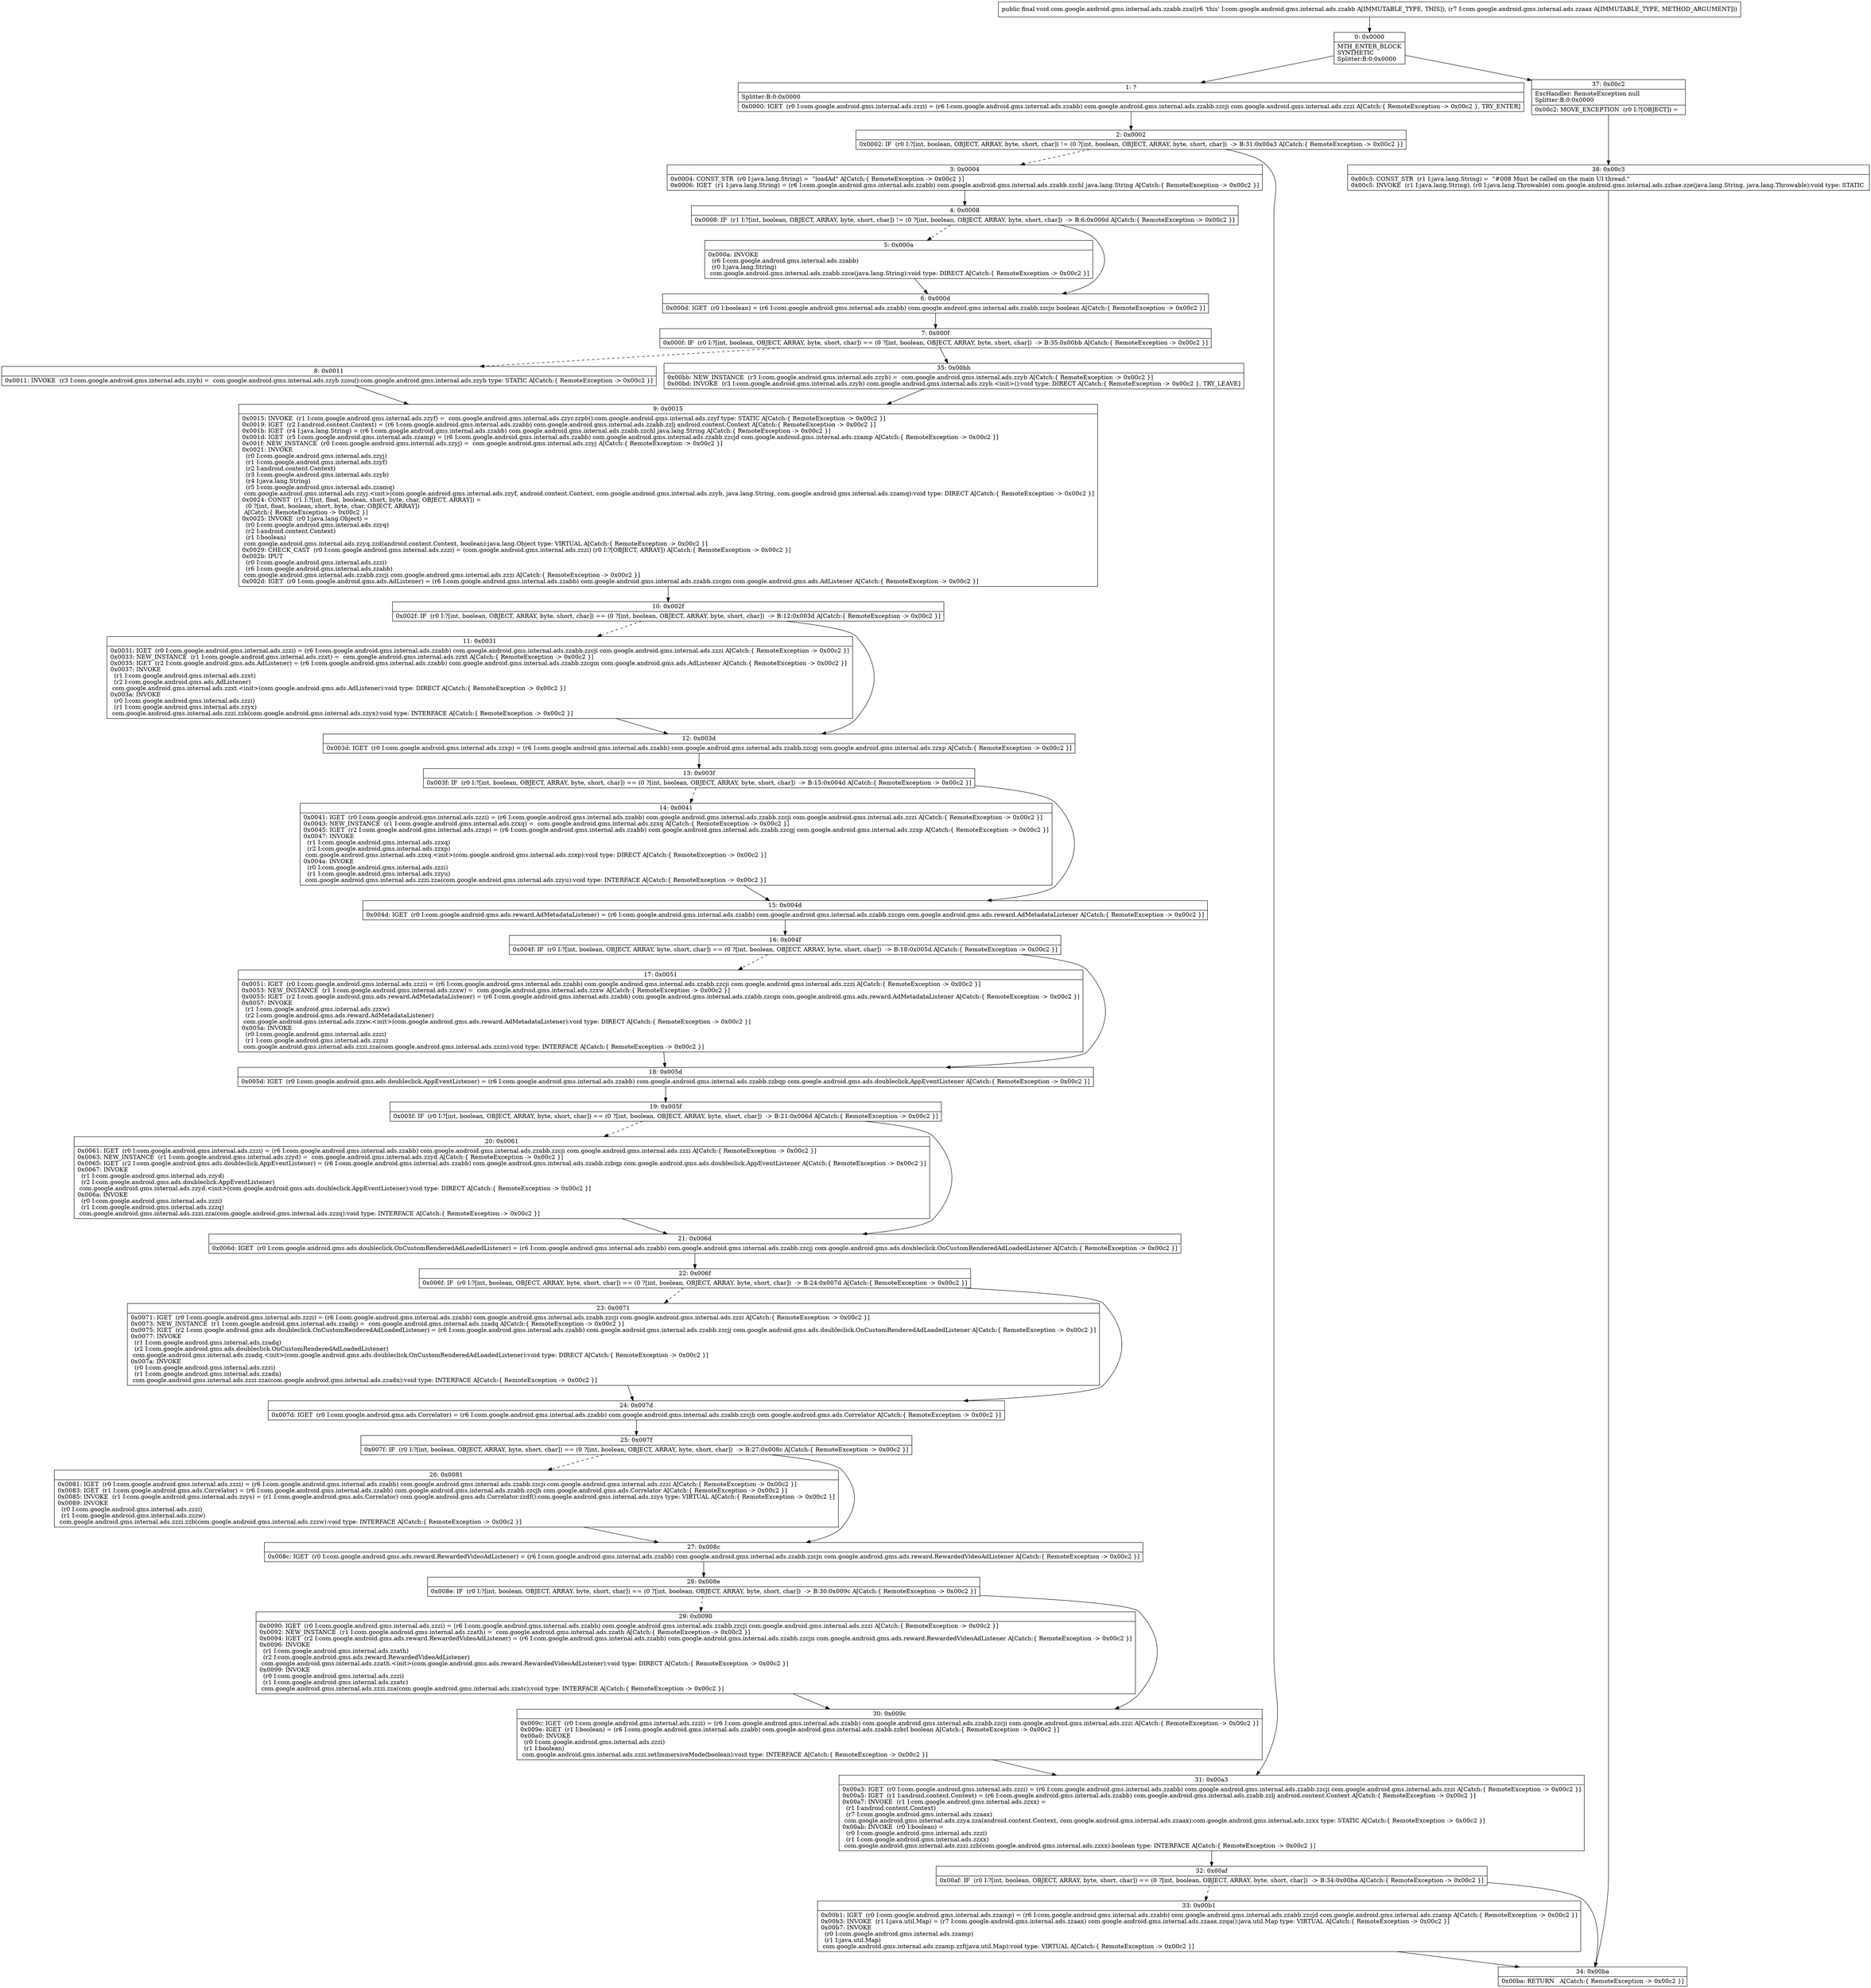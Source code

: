 digraph "CFG forcom.google.android.gms.internal.ads.zzabb.zza(Lcom\/google\/android\/gms\/internal\/ads\/zzaax;)V" {
Node_0 [shape=record,label="{0\:\ 0x0000|MTH_ENTER_BLOCK\lSYNTHETIC\lSplitter:B:0:0x0000\l}"];
Node_1 [shape=record,label="{1\:\ ?|Splitter:B:0:0x0000\l|0x0000: IGET  (r0 I:com.google.android.gms.internal.ads.zzzi) = (r6 I:com.google.android.gms.internal.ads.zzabb) com.google.android.gms.internal.ads.zzabb.zzcji com.google.android.gms.internal.ads.zzzi A[Catch:\{ RemoteException \-\> 0x00c2 \}, TRY_ENTER]\l}"];
Node_2 [shape=record,label="{2\:\ 0x0002|0x0002: IF  (r0 I:?[int, boolean, OBJECT, ARRAY, byte, short, char]) != (0 ?[int, boolean, OBJECT, ARRAY, byte, short, char])  \-\> B:31:0x00a3 A[Catch:\{ RemoteException \-\> 0x00c2 \}]\l}"];
Node_3 [shape=record,label="{3\:\ 0x0004|0x0004: CONST_STR  (r0 I:java.lang.String) =  \"loadAd\" A[Catch:\{ RemoteException \-\> 0x00c2 \}]\l0x0006: IGET  (r1 I:java.lang.String) = (r6 I:com.google.android.gms.internal.ads.zzabb) com.google.android.gms.internal.ads.zzabb.zzchl java.lang.String A[Catch:\{ RemoteException \-\> 0x00c2 \}]\l}"];
Node_4 [shape=record,label="{4\:\ 0x0008|0x0008: IF  (r1 I:?[int, boolean, OBJECT, ARRAY, byte, short, char]) != (0 ?[int, boolean, OBJECT, ARRAY, byte, short, char])  \-\> B:6:0x000d A[Catch:\{ RemoteException \-\> 0x00c2 \}]\l}"];
Node_5 [shape=record,label="{5\:\ 0x000a|0x000a: INVOKE  \l  (r6 I:com.google.android.gms.internal.ads.zzabb)\l  (r0 I:java.lang.String)\l com.google.android.gms.internal.ads.zzabb.zzce(java.lang.String):void type: DIRECT A[Catch:\{ RemoteException \-\> 0x00c2 \}]\l}"];
Node_6 [shape=record,label="{6\:\ 0x000d|0x000d: IGET  (r0 I:boolean) = (r6 I:com.google.android.gms.internal.ads.zzabb) com.google.android.gms.internal.ads.zzabb.zzcjo boolean A[Catch:\{ RemoteException \-\> 0x00c2 \}]\l}"];
Node_7 [shape=record,label="{7\:\ 0x000f|0x000f: IF  (r0 I:?[int, boolean, OBJECT, ARRAY, byte, short, char]) == (0 ?[int, boolean, OBJECT, ARRAY, byte, short, char])  \-\> B:35:0x00bb A[Catch:\{ RemoteException \-\> 0x00c2 \}]\l}"];
Node_8 [shape=record,label="{8\:\ 0x0011|0x0011: INVOKE  (r3 I:com.google.android.gms.internal.ads.zzyb) =  com.google.android.gms.internal.ads.zzyb.zzou():com.google.android.gms.internal.ads.zzyb type: STATIC A[Catch:\{ RemoteException \-\> 0x00c2 \}]\l}"];
Node_9 [shape=record,label="{9\:\ 0x0015|0x0015: INVOKE  (r1 I:com.google.android.gms.internal.ads.zzyf) =  com.google.android.gms.internal.ads.zzyr.zzpb():com.google.android.gms.internal.ads.zzyf type: STATIC A[Catch:\{ RemoteException \-\> 0x00c2 \}]\l0x0019: IGET  (r2 I:android.content.Context) = (r6 I:com.google.android.gms.internal.ads.zzabb) com.google.android.gms.internal.ads.zzabb.zzlj android.content.Context A[Catch:\{ RemoteException \-\> 0x00c2 \}]\l0x001b: IGET  (r4 I:java.lang.String) = (r6 I:com.google.android.gms.internal.ads.zzabb) com.google.android.gms.internal.ads.zzabb.zzchl java.lang.String A[Catch:\{ RemoteException \-\> 0x00c2 \}]\l0x001d: IGET  (r5 I:com.google.android.gms.internal.ads.zzamp) = (r6 I:com.google.android.gms.internal.ads.zzabb) com.google.android.gms.internal.ads.zzabb.zzcjd com.google.android.gms.internal.ads.zzamp A[Catch:\{ RemoteException \-\> 0x00c2 \}]\l0x001f: NEW_INSTANCE  (r0 I:com.google.android.gms.internal.ads.zzyj) =  com.google.android.gms.internal.ads.zzyj A[Catch:\{ RemoteException \-\> 0x00c2 \}]\l0x0021: INVOKE  \l  (r0 I:com.google.android.gms.internal.ads.zzyj)\l  (r1 I:com.google.android.gms.internal.ads.zzyf)\l  (r2 I:android.content.Context)\l  (r3 I:com.google.android.gms.internal.ads.zzyb)\l  (r4 I:java.lang.String)\l  (r5 I:com.google.android.gms.internal.ads.zzamq)\l com.google.android.gms.internal.ads.zzyj.\<init\>(com.google.android.gms.internal.ads.zzyf, android.content.Context, com.google.android.gms.internal.ads.zzyb, java.lang.String, com.google.android.gms.internal.ads.zzamq):void type: DIRECT A[Catch:\{ RemoteException \-\> 0x00c2 \}]\l0x0024: CONST  (r1 I:?[int, float, boolean, short, byte, char, OBJECT, ARRAY]) = \l  (0 ?[int, float, boolean, short, byte, char, OBJECT, ARRAY])\l A[Catch:\{ RemoteException \-\> 0x00c2 \}]\l0x0025: INVOKE  (r0 I:java.lang.Object) = \l  (r0 I:com.google.android.gms.internal.ads.zzyq)\l  (r2 I:android.content.Context)\l  (r1 I:boolean)\l com.google.android.gms.internal.ads.zzyq.zzd(android.content.Context, boolean):java.lang.Object type: VIRTUAL A[Catch:\{ RemoteException \-\> 0x00c2 \}]\l0x0029: CHECK_CAST  (r0 I:com.google.android.gms.internal.ads.zzzi) = (com.google.android.gms.internal.ads.zzzi) (r0 I:?[OBJECT, ARRAY]) A[Catch:\{ RemoteException \-\> 0x00c2 \}]\l0x002b: IPUT  \l  (r0 I:com.google.android.gms.internal.ads.zzzi)\l  (r6 I:com.google.android.gms.internal.ads.zzabb)\l com.google.android.gms.internal.ads.zzabb.zzcji com.google.android.gms.internal.ads.zzzi A[Catch:\{ RemoteException \-\> 0x00c2 \}]\l0x002d: IGET  (r0 I:com.google.android.gms.ads.AdListener) = (r6 I:com.google.android.gms.internal.ads.zzabb) com.google.android.gms.internal.ads.zzabb.zzcgm com.google.android.gms.ads.AdListener A[Catch:\{ RemoteException \-\> 0x00c2 \}]\l}"];
Node_10 [shape=record,label="{10\:\ 0x002f|0x002f: IF  (r0 I:?[int, boolean, OBJECT, ARRAY, byte, short, char]) == (0 ?[int, boolean, OBJECT, ARRAY, byte, short, char])  \-\> B:12:0x003d A[Catch:\{ RemoteException \-\> 0x00c2 \}]\l}"];
Node_11 [shape=record,label="{11\:\ 0x0031|0x0031: IGET  (r0 I:com.google.android.gms.internal.ads.zzzi) = (r6 I:com.google.android.gms.internal.ads.zzabb) com.google.android.gms.internal.ads.zzabb.zzcji com.google.android.gms.internal.ads.zzzi A[Catch:\{ RemoteException \-\> 0x00c2 \}]\l0x0033: NEW_INSTANCE  (r1 I:com.google.android.gms.internal.ads.zzxt) =  com.google.android.gms.internal.ads.zzxt A[Catch:\{ RemoteException \-\> 0x00c2 \}]\l0x0035: IGET  (r2 I:com.google.android.gms.ads.AdListener) = (r6 I:com.google.android.gms.internal.ads.zzabb) com.google.android.gms.internal.ads.zzabb.zzcgm com.google.android.gms.ads.AdListener A[Catch:\{ RemoteException \-\> 0x00c2 \}]\l0x0037: INVOKE  \l  (r1 I:com.google.android.gms.internal.ads.zzxt)\l  (r2 I:com.google.android.gms.ads.AdListener)\l com.google.android.gms.internal.ads.zzxt.\<init\>(com.google.android.gms.ads.AdListener):void type: DIRECT A[Catch:\{ RemoteException \-\> 0x00c2 \}]\l0x003a: INVOKE  \l  (r0 I:com.google.android.gms.internal.ads.zzzi)\l  (r1 I:com.google.android.gms.internal.ads.zzyx)\l com.google.android.gms.internal.ads.zzzi.zzb(com.google.android.gms.internal.ads.zzyx):void type: INTERFACE A[Catch:\{ RemoteException \-\> 0x00c2 \}]\l}"];
Node_12 [shape=record,label="{12\:\ 0x003d|0x003d: IGET  (r0 I:com.google.android.gms.internal.ads.zzxp) = (r6 I:com.google.android.gms.internal.ads.zzabb) com.google.android.gms.internal.ads.zzabb.zzcgj com.google.android.gms.internal.ads.zzxp A[Catch:\{ RemoteException \-\> 0x00c2 \}]\l}"];
Node_13 [shape=record,label="{13\:\ 0x003f|0x003f: IF  (r0 I:?[int, boolean, OBJECT, ARRAY, byte, short, char]) == (0 ?[int, boolean, OBJECT, ARRAY, byte, short, char])  \-\> B:15:0x004d A[Catch:\{ RemoteException \-\> 0x00c2 \}]\l}"];
Node_14 [shape=record,label="{14\:\ 0x0041|0x0041: IGET  (r0 I:com.google.android.gms.internal.ads.zzzi) = (r6 I:com.google.android.gms.internal.ads.zzabb) com.google.android.gms.internal.ads.zzabb.zzcji com.google.android.gms.internal.ads.zzzi A[Catch:\{ RemoteException \-\> 0x00c2 \}]\l0x0043: NEW_INSTANCE  (r1 I:com.google.android.gms.internal.ads.zzxq) =  com.google.android.gms.internal.ads.zzxq A[Catch:\{ RemoteException \-\> 0x00c2 \}]\l0x0045: IGET  (r2 I:com.google.android.gms.internal.ads.zzxp) = (r6 I:com.google.android.gms.internal.ads.zzabb) com.google.android.gms.internal.ads.zzabb.zzcgj com.google.android.gms.internal.ads.zzxp A[Catch:\{ RemoteException \-\> 0x00c2 \}]\l0x0047: INVOKE  \l  (r1 I:com.google.android.gms.internal.ads.zzxq)\l  (r2 I:com.google.android.gms.internal.ads.zzxp)\l com.google.android.gms.internal.ads.zzxq.\<init\>(com.google.android.gms.internal.ads.zzxp):void type: DIRECT A[Catch:\{ RemoteException \-\> 0x00c2 \}]\l0x004a: INVOKE  \l  (r0 I:com.google.android.gms.internal.ads.zzzi)\l  (r1 I:com.google.android.gms.internal.ads.zzyu)\l com.google.android.gms.internal.ads.zzzi.zza(com.google.android.gms.internal.ads.zzyu):void type: INTERFACE A[Catch:\{ RemoteException \-\> 0x00c2 \}]\l}"];
Node_15 [shape=record,label="{15\:\ 0x004d|0x004d: IGET  (r0 I:com.google.android.gms.ads.reward.AdMetadataListener) = (r6 I:com.google.android.gms.internal.ads.zzabb) com.google.android.gms.internal.ads.zzabb.zzcgn com.google.android.gms.ads.reward.AdMetadataListener A[Catch:\{ RemoteException \-\> 0x00c2 \}]\l}"];
Node_16 [shape=record,label="{16\:\ 0x004f|0x004f: IF  (r0 I:?[int, boolean, OBJECT, ARRAY, byte, short, char]) == (0 ?[int, boolean, OBJECT, ARRAY, byte, short, char])  \-\> B:18:0x005d A[Catch:\{ RemoteException \-\> 0x00c2 \}]\l}"];
Node_17 [shape=record,label="{17\:\ 0x0051|0x0051: IGET  (r0 I:com.google.android.gms.internal.ads.zzzi) = (r6 I:com.google.android.gms.internal.ads.zzabb) com.google.android.gms.internal.ads.zzabb.zzcji com.google.android.gms.internal.ads.zzzi A[Catch:\{ RemoteException \-\> 0x00c2 \}]\l0x0053: NEW_INSTANCE  (r1 I:com.google.android.gms.internal.ads.zzxw) =  com.google.android.gms.internal.ads.zzxw A[Catch:\{ RemoteException \-\> 0x00c2 \}]\l0x0055: IGET  (r2 I:com.google.android.gms.ads.reward.AdMetadataListener) = (r6 I:com.google.android.gms.internal.ads.zzabb) com.google.android.gms.internal.ads.zzabb.zzcgn com.google.android.gms.ads.reward.AdMetadataListener A[Catch:\{ RemoteException \-\> 0x00c2 \}]\l0x0057: INVOKE  \l  (r1 I:com.google.android.gms.internal.ads.zzxw)\l  (r2 I:com.google.android.gms.ads.reward.AdMetadataListener)\l com.google.android.gms.internal.ads.zzxw.\<init\>(com.google.android.gms.ads.reward.AdMetadataListener):void type: DIRECT A[Catch:\{ RemoteException \-\> 0x00c2 \}]\l0x005a: INVOKE  \l  (r0 I:com.google.android.gms.internal.ads.zzzi)\l  (r1 I:com.google.android.gms.internal.ads.zzzn)\l com.google.android.gms.internal.ads.zzzi.zza(com.google.android.gms.internal.ads.zzzn):void type: INTERFACE A[Catch:\{ RemoteException \-\> 0x00c2 \}]\l}"];
Node_18 [shape=record,label="{18\:\ 0x005d|0x005d: IGET  (r0 I:com.google.android.gms.ads.doubleclick.AppEventListener) = (r6 I:com.google.android.gms.internal.ads.zzabb) com.google.android.gms.internal.ads.zzabb.zzbqp com.google.android.gms.ads.doubleclick.AppEventListener A[Catch:\{ RemoteException \-\> 0x00c2 \}]\l}"];
Node_19 [shape=record,label="{19\:\ 0x005f|0x005f: IF  (r0 I:?[int, boolean, OBJECT, ARRAY, byte, short, char]) == (0 ?[int, boolean, OBJECT, ARRAY, byte, short, char])  \-\> B:21:0x006d A[Catch:\{ RemoteException \-\> 0x00c2 \}]\l}"];
Node_20 [shape=record,label="{20\:\ 0x0061|0x0061: IGET  (r0 I:com.google.android.gms.internal.ads.zzzi) = (r6 I:com.google.android.gms.internal.ads.zzabb) com.google.android.gms.internal.ads.zzabb.zzcji com.google.android.gms.internal.ads.zzzi A[Catch:\{ RemoteException \-\> 0x00c2 \}]\l0x0063: NEW_INSTANCE  (r1 I:com.google.android.gms.internal.ads.zzyd) =  com.google.android.gms.internal.ads.zzyd A[Catch:\{ RemoteException \-\> 0x00c2 \}]\l0x0065: IGET  (r2 I:com.google.android.gms.ads.doubleclick.AppEventListener) = (r6 I:com.google.android.gms.internal.ads.zzabb) com.google.android.gms.internal.ads.zzabb.zzbqp com.google.android.gms.ads.doubleclick.AppEventListener A[Catch:\{ RemoteException \-\> 0x00c2 \}]\l0x0067: INVOKE  \l  (r1 I:com.google.android.gms.internal.ads.zzyd)\l  (r2 I:com.google.android.gms.ads.doubleclick.AppEventListener)\l com.google.android.gms.internal.ads.zzyd.\<init\>(com.google.android.gms.ads.doubleclick.AppEventListener):void type: DIRECT A[Catch:\{ RemoteException \-\> 0x00c2 \}]\l0x006a: INVOKE  \l  (r0 I:com.google.android.gms.internal.ads.zzzi)\l  (r1 I:com.google.android.gms.internal.ads.zzzq)\l com.google.android.gms.internal.ads.zzzi.zza(com.google.android.gms.internal.ads.zzzq):void type: INTERFACE A[Catch:\{ RemoteException \-\> 0x00c2 \}]\l}"];
Node_21 [shape=record,label="{21\:\ 0x006d|0x006d: IGET  (r0 I:com.google.android.gms.ads.doubleclick.OnCustomRenderedAdLoadedListener) = (r6 I:com.google.android.gms.internal.ads.zzabb) com.google.android.gms.internal.ads.zzabb.zzcjj com.google.android.gms.ads.doubleclick.OnCustomRenderedAdLoadedListener A[Catch:\{ RemoteException \-\> 0x00c2 \}]\l}"];
Node_22 [shape=record,label="{22\:\ 0x006f|0x006f: IF  (r0 I:?[int, boolean, OBJECT, ARRAY, byte, short, char]) == (0 ?[int, boolean, OBJECT, ARRAY, byte, short, char])  \-\> B:24:0x007d A[Catch:\{ RemoteException \-\> 0x00c2 \}]\l}"];
Node_23 [shape=record,label="{23\:\ 0x0071|0x0071: IGET  (r0 I:com.google.android.gms.internal.ads.zzzi) = (r6 I:com.google.android.gms.internal.ads.zzabb) com.google.android.gms.internal.ads.zzabb.zzcji com.google.android.gms.internal.ads.zzzi A[Catch:\{ RemoteException \-\> 0x00c2 \}]\l0x0073: NEW_INSTANCE  (r1 I:com.google.android.gms.internal.ads.zzadq) =  com.google.android.gms.internal.ads.zzadq A[Catch:\{ RemoteException \-\> 0x00c2 \}]\l0x0075: IGET  (r2 I:com.google.android.gms.ads.doubleclick.OnCustomRenderedAdLoadedListener) = (r6 I:com.google.android.gms.internal.ads.zzabb) com.google.android.gms.internal.ads.zzabb.zzcjj com.google.android.gms.ads.doubleclick.OnCustomRenderedAdLoadedListener A[Catch:\{ RemoteException \-\> 0x00c2 \}]\l0x0077: INVOKE  \l  (r1 I:com.google.android.gms.internal.ads.zzadq)\l  (r2 I:com.google.android.gms.ads.doubleclick.OnCustomRenderedAdLoadedListener)\l com.google.android.gms.internal.ads.zzadq.\<init\>(com.google.android.gms.ads.doubleclick.OnCustomRenderedAdLoadedListener):void type: DIRECT A[Catch:\{ RemoteException \-\> 0x00c2 \}]\l0x007a: INVOKE  \l  (r0 I:com.google.android.gms.internal.ads.zzzi)\l  (r1 I:com.google.android.gms.internal.ads.zzadn)\l com.google.android.gms.internal.ads.zzzi.zza(com.google.android.gms.internal.ads.zzadn):void type: INTERFACE A[Catch:\{ RemoteException \-\> 0x00c2 \}]\l}"];
Node_24 [shape=record,label="{24\:\ 0x007d|0x007d: IGET  (r0 I:com.google.android.gms.ads.Correlator) = (r6 I:com.google.android.gms.internal.ads.zzabb) com.google.android.gms.internal.ads.zzabb.zzcjh com.google.android.gms.ads.Correlator A[Catch:\{ RemoteException \-\> 0x00c2 \}]\l}"];
Node_25 [shape=record,label="{25\:\ 0x007f|0x007f: IF  (r0 I:?[int, boolean, OBJECT, ARRAY, byte, short, char]) == (0 ?[int, boolean, OBJECT, ARRAY, byte, short, char])  \-\> B:27:0x008c A[Catch:\{ RemoteException \-\> 0x00c2 \}]\l}"];
Node_26 [shape=record,label="{26\:\ 0x0081|0x0081: IGET  (r0 I:com.google.android.gms.internal.ads.zzzi) = (r6 I:com.google.android.gms.internal.ads.zzabb) com.google.android.gms.internal.ads.zzabb.zzcji com.google.android.gms.internal.ads.zzzi A[Catch:\{ RemoteException \-\> 0x00c2 \}]\l0x0083: IGET  (r1 I:com.google.android.gms.ads.Correlator) = (r6 I:com.google.android.gms.internal.ads.zzabb) com.google.android.gms.internal.ads.zzabb.zzcjh com.google.android.gms.ads.Correlator A[Catch:\{ RemoteException \-\> 0x00c2 \}]\l0x0085: INVOKE  (r1 I:com.google.android.gms.internal.ads.zzys) = (r1 I:com.google.android.gms.ads.Correlator) com.google.android.gms.ads.Correlator.zzdf():com.google.android.gms.internal.ads.zzys type: VIRTUAL A[Catch:\{ RemoteException \-\> 0x00c2 \}]\l0x0089: INVOKE  \l  (r0 I:com.google.android.gms.internal.ads.zzzi)\l  (r1 I:com.google.android.gms.internal.ads.zzzw)\l com.google.android.gms.internal.ads.zzzi.zzb(com.google.android.gms.internal.ads.zzzw):void type: INTERFACE A[Catch:\{ RemoteException \-\> 0x00c2 \}]\l}"];
Node_27 [shape=record,label="{27\:\ 0x008c|0x008c: IGET  (r0 I:com.google.android.gms.ads.reward.RewardedVideoAdListener) = (r6 I:com.google.android.gms.internal.ads.zzabb) com.google.android.gms.internal.ads.zzabb.zzcjn com.google.android.gms.ads.reward.RewardedVideoAdListener A[Catch:\{ RemoteException \-\> 0x00c2 \}]\l}"];
Node_28 [shape=record,label="{28\:\ 0x008e|0x008e: IF  (r0 I:?[int, boolean, OBJECT, ARRAY, byte, short, char]) == (0 ?[int, boolean, OBJECT, ARRAY, byte, short, char])  \-\> B:30:0x009c A[Catch:\{ RemoteException \-\> 0x00c2 \}]\l}"];
Node_29 [shape=record,label="{29\:\ 0x0090|0x0090: IGET  (r0 I:com.google.android.gms.internal.ads.zzzi) = (r6 I:com.google.android.gms.internal.ads.zzabb) com.google.android.gms.internal.ads.zzabb.zzcji com.google.android.gms.internal.ads.zzzi A[Catch:\{ RemoteException \-\> 0x00c2 \}]\l0x0092: NEW_INSTANCE  (r1 I:com.google.android.gms.internal.ads.zzath) =  com.google.android.gms.internal.ads.zzath A[Catch:\{ RemoteException \-\> 0x00c2 \}]\l0x0094: IGET  (r2 I:com.google.android.gms.ads.reward.RewardedVideoAdListener) = (r6 I:com.google.android.gms.internal.ads.zzabb) com.google.android.gms.internal.ads.zzabb.zzcjn com.google.android.gms.ads.reward.RewardedVideoAdListener A[Catch:\{ RemoteException \-\> 0x00c2 \}]\l0x0096: INVOKE  \l  (r1 I:com.google.android.gms.internal.ads.zzath)\l  (r2 I:com.google.android.gms.ads.reward.RewardedVideoAdListener)\l com.google.android.gms.internal.ads.zzath.\<init\>(com.google.android.gms.ads.reward.RewardedVideoAdListener):void type: DIRECT A[Catch:\{ RemoteException \-\> 0x00c2 \}]\l0x0099: INVOKE  \l  (r0 I:com.google.android.gms.internal.ads.zzzi)\l  (r1 I:com.google.android.gms.internal.ads.zzatc)\l com.google.android.gms.internal.ads.zzzi.zza(com.google.android.gms.internal.ads.zzatc):void type: INTERFACE A[Catch:\{ RemoteException \-\> 0x00c2 \}]\l}"];
Node_30 [shape=record,label="{30\:\ 0x009c|0x009c: IGET  (r0 I:com.google.android.gms.internal.ads.zzzi) = (r6 I:com.google.android.gms.internal.ads.zzabb) com.google.android.gms.internal.ads.zzabb.zzcji com.google.android.gms.internal.ads.zzzi A[Catch:\{ RemoteException \-\> 0x00c2 \}]\l0x009e: IGET  (r1 I:boolean) = (r6 I:com.google.android.gms.internal.ads.zzabb) com.google.android.gms.internal.ads.zzabb.zzbrl boolean A[Catch:\{ RemoteException \-\> 0x00c2 \}]\l0x00a0: INVOKE  \l  (r0 I:com.google.android.gms.internal.ads.zzzi)\l  (r1 I:boolean)\l com.google.android.gms.internal.ads.zzzi.setImmersiveMode(boolean):void type: INTERFACE A[Catch:\{ RemoteException \-\> 0x00c2 \}]\l}"];
Node_31 [shape=record,label="{31\:\ 0x00a3|0x00a3: IGET  (r0 I:com.google.android.gms.internal.ads.zzzi) = (r6 I:com.google.android.gms.internal.ads.zzabb) com.google.android.gms.internal.ads.zzabb.zzcji com.google.android.gms.internal.ads.zzzi A[Catch:\{ RemoteException \-\> 0x00c2 \}]\l0x00a5: IGET  (r1 I:android.content.Context) = (r6 I:com.google.android.gms.internal.ads.zzabb) com.google.android.gms.internal.ads.zzabb.zzlj android.content.Context A[Catch:\{ RemoteException \-\> 0x00c2 \}]\l0x00a7: INVOKE  (r1 I:com.google.android.gms.internal.ads.zzxx) = \l  (r1 I:android.content.Context)\l  (r7 I:com.google.android.gms.internal.ads.zzaax)\l com.google.android.gms.internal.ads.zzya.zza(android.content.Context, com.google.android.gms.internal.ads.zzaax):com.google.android.gms.internal.ads.zzxx type: STATIC A[Catch:\{ RemoteException \-\> 0x00c2 \}]\l0x00ab: INVOKE  (r0 I:boolean) = \l  (r0 I:com.google.android.gms.internal.ads.zzzi)\l  (r1 I:com.google.android.gms.internal.ads.zzxx)\l com.google.android.gms.internal.ads.zzzi.zzb(com.google.android.gms.internal.ads.zzxx):boolean type: INTERFACE A[Catch:\{ RemoteException \-\> 0x00c2 \}]\l}"];
Node_32 [shape=record,label="{32\:\ 0x00af|0x00af: IF  (r0 I:?[int, boolean, OBJECT, ARRAY, byte, short, char]) == (0 ?[int, boolean, OBJECT, ARRAY, byte, short, char])  \-\> B:34:0x00ba A[Catch:\{ RemoteException \-\> 0x00c2 \}]\l}"];
Node_33 [shape=record,label="{33\:\ 0x00b1|0x00b1: IGET  (r0 I:com.google.android.gms.internal.ads.zzamp) = (r6 I:com.google.android.gms.internal.ads.zzabb) com.google.android.gms.internal.ads.zzabb.zzcjd com.google.android.gms.internal.ads.zzamp A[Catch:\{ RemoteException \-\> 0x00c2 \}]\l0x00b3: INVOKE  (r1 I:java.util.Map) = (r7 I:com.google.android.gms.internal.ads.zzaax) com.google.android.gms.internal.ads.zzaax.zzqa():java.util.Map type: VIRTUAL A[Catch:\{ RemoteException \-\> 0x00c2 \}]\l0x00b7: INVOKE  \l  (r0 I:com.google.android.gms.internal.ads.zzamp)\l  (r1 I:java.util.Map)\l com.google.android.gms.internal.ads.zzamp.zzf(java.util.Map):void type: VIRTUAL A[Catch:\{ RemoteException \-\> 0x00c2 \}]\l}"];
Node_34 [shape=record,label="{34\:\ 0x00ba|0x00ba: RETURN   A[Catch:\{ RemoteException \-\> 0x00c2 \}]\l}"];
Node_35 [shape=record,label="{35\:\ 0x00bb|0x00bb: NEW_INSTANCE  (r3 I:com.google.android.gms.internal.ads.zzyb) =  com.google.android.gms.internal.ads.zzyb A[Catch:\{ RemoteException \-\> 0x00c2 \}]\l0x00bd: INVOKE  (r3 I:com.google.android.gms.internal.ads.zzyb) com.google.android.gms.internal.ads.zzyb.\<init\>():void type: DIRECT A[Catch:\{ RemoteException \-\> 0x00c2 \}, TRY_LEAVE]\l}"];
Node_37 [shape=record,label="{37\:\ 0x00c2|ExcHandler: RemoteException null\lSplitter:B:0:0x0000\l|0x00c2: MOVE_EXCEPTION  (r0 I:?[OBJECT]) =  \l}"];
Node_38 [shape=record,label="{38\:\ 0x00c3|0x00c3: CONST_STR  (r1 I:java.lang.String) =  \"#008 Must be called on the main UI thread.\" \l0x00c5: INVOKE  (r1 I:java.lang.String), (r0 I:java.lang.Throwable) com.google.android.gms.internal.ads.zzbae.zze(java.lang.String, java.lang.Throwable):void type: STATIC \l}"];
MethodNode[shape=record,label="{public final void com.google.android.gms.internal.ads.zzabb.zza((r6 'this' I:com.google.android.gms.internal.ads.zzabb A[IMMUTABLE_TYPE, THIS]), (r7 I:com.google.android.gms.internal.ads.zzaax A[IMMUTABLE_TYPE, METHOD_ARGUMENT])) }"];
MethodNode -> Node_0;
Node_0 -> Node_1;
Node_0 -> Node_37;
Node_1 -> Node_2;
Node_2 -> Node_3[style=dashed];
Node_2 -> Node_31;
Node_3 -> Node_4;
Node_4 -> Node_5[style=dashed];
Node_4 -> Node_6;
Node_5 -> Node_6;
Node_6 -> Node_7;
Node_7 -> Node_8[style=dashed];
Node_7 -> Node_35;
Node_8 -> Node_9;
Node_9 -> Node_10;
Node_10 -> Node_11[style=dashed];
Node_10 -> Node_12;
Node_11 -> Node_12;
Node_12 -> Node_13;
Node_13 -> Node_14[style=dashed];
Node_13 -> Node_15;
Node_14 -> Node_15;
Node_15 -> Node_16;
Node_16 -> Node_17[style=dashed];
Node_16 -> Node_18;
Node_17 -> Node_18;
Node_18 -> Node_19;
Node_19 -> Node_20[style=dashed];
Node_19 -> Node_21;
Node_20 -> Node_21;
Node_21 -> Node_22;
Node_22 -> Node_23[style=dashed];
Node_22 -> Node_24;
Node_23 -> Node_24;
Node_24 -> Node_25;
Node_25 -> Node_26[style=dashed];
Node_25 -> Node_27;
Node_26 -> Node_27;
Node_27 -> Node_28;
Node_28 -> Node_29[style=dashed];
Node_28 -> Node_30;
Node_29 -> Node_30;
Node_30 -> Node_31;
Node_31 -> Node_32;
Node_32 -> Node_33[style=dashed];
Node_32 -> Node_34;
Node_33 -> Node_34;
Node_35 -> Node_9;
Node_37 -> Node_38;
Node_38 -> Node_34;
}

